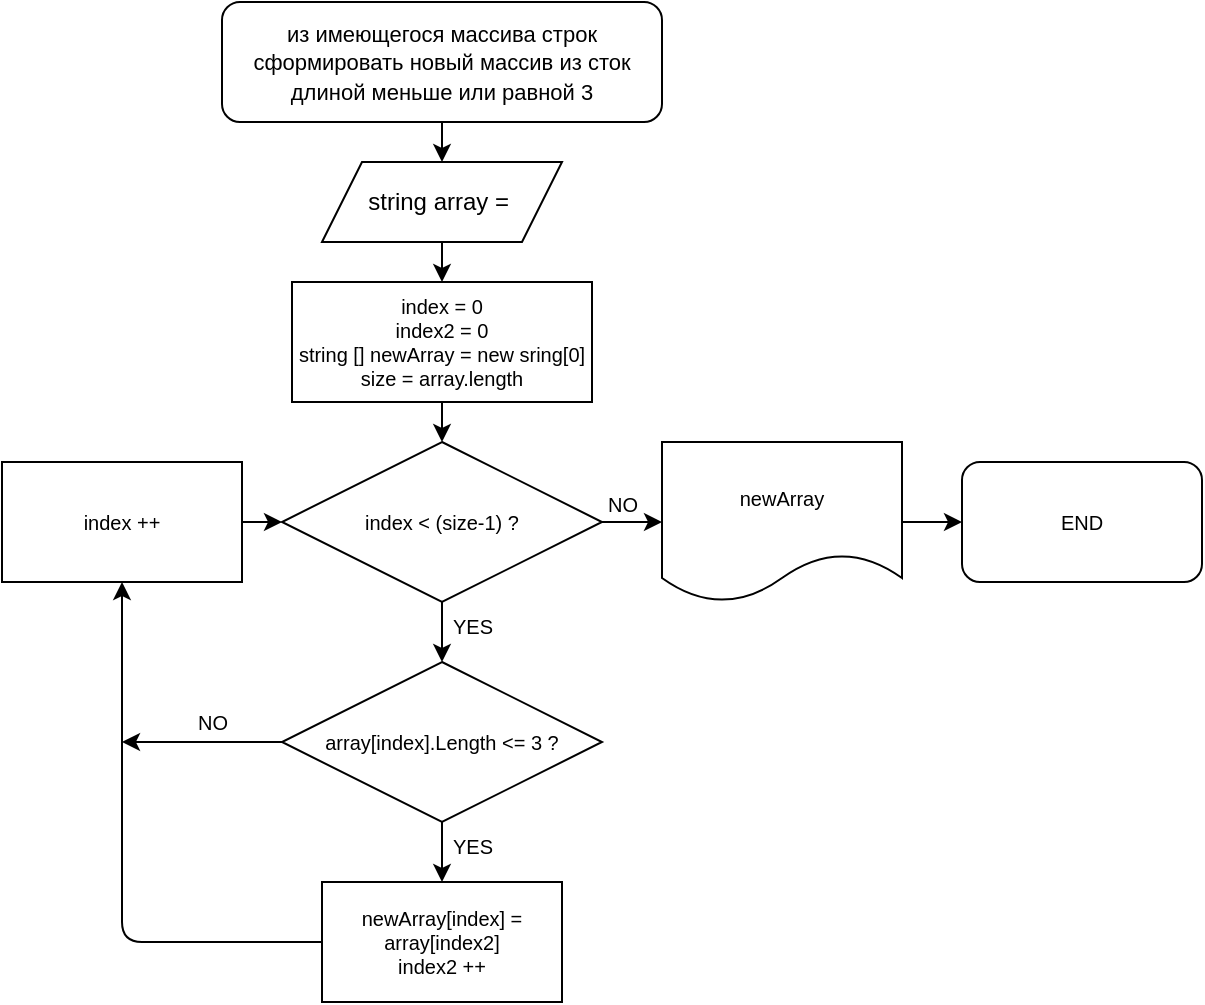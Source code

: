 <mxfile>
    <diagram id="y5qxzyQtIMNdIy70yzUR" name="Страница 1">
        <mxGraphModel dx="1467" dy="531" grid="1" gridSize="10" guides="1" tooltips="1" connect="1" arrows="1" fold="1" page="1" pageScale="1" pageWidth="827" pageHeight="1169" math="0" shadow="0">
            <root>
                <mxCell id="0"/>
                <mxCell id="1" parent="0"/>
                <mxCell id="2" value="&lt;font style=&quot;font-size: 11px&quot;&gt;из имеющегося массива строк сформировать новый массив из сток длиной меньше или равной 3&lt;/font&gt;" style="rounded=1;whiteSpace=wrap;html=1;" parent="1" vertex="1">
                    <mxGeometry x="205" y="133" width="220" height="60" as="geometry"/>
                </mxCell>
                <mxCell id="10" value="" style="edgeStyle=none;html=1;fontSize=10;exitX=0.5;exitY=1;exitDx=0;exitDy=0;" parent="1" source="4" target="5" edge="1">
                    <mxGeometry relative="1" as="geometry"/>
                </mxCell>
                <mxCell id="3" value="string array =&amp;nbsp;" style="shape=parallelogram;perimeter=parallelogramPerimeter;whiteSpace=wrap;html=1;fixedSize=1;" parent="1" vertex="1">
                    <mxGeometry x="255" y="213" width="120" height="40" as="geometry"/>
                </mxCell>
                <mxCell id="11" value="" style="edgeStyle=none;html=1;fontSize=10;entryX=0.5;entryY=0;entryDx=0;entryDy=0;exitX=0.5;exitY=1;exitDx=0;exitDy=0;" parent="1" source="3" target="4" edge="1">
                    <mxGeometry relative="1" as="geometry">
                        <mxPoint x="195" y="253" as="sourcePoint"/>
                    </mxGeometry>
                </mxCell>
                <mxCell id="4" value="&lt;font style=&quot;font-size: 10px&quot;&gt;index = 0&lt;br&gt;index2 = 0&lt;br&gt;string [] newArray = new sring[0]&lt;br&gt;size = array.length&lt;br&gt;&lt;/font&gt;" style="rounded=0;whiteSpace=wrap;html=1;fontSize=8;" parent="1" vertex="1">
                    <mxGeometry x="240" y="273" width="150" height="60" as="geometry"/>
                </mxCell>
                <mxCell id="5" value="index &amp;lt; (size-1) ?" style="rhombus;whiteSpace=wrap;html=1;fontSize=10;" parent="1" vertex="1">
                    <mxGeometry x="235" y="353" width="160" height="80" as="geometry"/>
                </mxCell>
                <mxCell id="6" value="index ++" style="rounded=0;whiteSpace=wrap;html=1;fontSize=10;" parent="1" vertex="1">
                    <mxGeometry x="95" y="363" width="120" height="60" as="geometry"/>
                </mxCell>
                <mxCell id="7" value="array[index].Length &amp;lt;= 3 ?" style="rhombus;whiteSpace=wrap;html=1;fontSize=10;" parent="1" vertex="1">
                    <mxGeometry x="235" y="463" width="160" height="80" as="geometry"/>
                </mxCell>
                <mxCell id="8" value="newArray[index] = array[index2]&lt;br&gt;index2 ++" style="rounded=0;whiteSpace=wrap;html=1;fontSize=10;" parent="1" vertex="1">
                    <mxGeometry x="255" y="573" width="120" height="60" as="geometry"/>
                </mxCell>
                <mxCell id="12" value="" style="edgeStyle=none;html=1;fontSize=10;entryX=0.5;entryY=0;entryDx=0;entryDy=0;exitX=0.5;exitY=1;exitDx=0;exitDy=0;" parent="1" source="5" target="7" edge="1">
                    <mxGeometry relative="1" as="geometry">
                        <mxPoint x="165" y="183" as="sourcePoint"/>
                        <mxPoint x="165" y="203" as="targetPoint"/>
                    </mxGeometry>
                </mxCell>
                <mxCell id="13" value="" style="edgeStyle=none;html=1;fontSize=10;entryX=0.5;entryY=0;entryDx=0;entryDy=0;exitX=0.5;exitY=1;exitDx=0;exitDy=0;" parent="1" source="2" target="3" edge="1">
                    <mxGeometry relative="1" as="geometry">
                        <mxPoint x="185" y="253" as="sourcePoint"/>
                        <mxPoint x="185" y="273" as="targetPoint"/>
                    </mxGeometry>
                </mxCell>
                <mxCell id="14" value="" style="edgeStyle=none;html=1;fontSize=10;entryX=0.5;entryY=0;entryDx=0;entryDy=0;exitX=0.5;exitY=1;exitDx=0;exitDy=0;" parent="1" source="7" target="8" edge="1">
                    <mxGeometry relative="1" as="geometry">
                        <mxPoint x="155" y="493" as="sourcePoint"/>
                        <mxPoint x="155" y="513" as="targetPoint"/>
                    </mxGeometry>
                </mxCell>
                <mxCell id="15" value="" style="edgeStyle=none;html=1;fontSize=10;entryX=0.5;entryY=1;entryDx=0;entryDy=0;exitX=0;exitY=0.5;exitDx=0;exitDy=0;" parent="1" source="8" edge="1">
                    <mxGeometry relative="1" as="geometry">
                        <mxPoint x="165" y="543" as="sourcePoint"/>
                        <mxPoint x="155" y="423" as="targetPoint"/>
                        <Array as="points">
                            <mxPoint x="155" y="603"/>
                        </Array>
                    </mxGeometry>
                </mxCell>
                <mxCell id="16" value="" style="edgeStyle=none;html=1;fontSize=10;entryX=0;entryY=0.5;entryDx=0;entryDy=0;exitX=1;exitY=0.5;exitDx=0;exitDy=0;" parent="1" target="5" edge="1">
                    <mxGeometry relative="1" as="geometry">
                        <mxPoint x="215" y="393" as="sourcePoint"/>
                        <mxPoint x="205" y="483" as="targetPoint"/>
                    </mxGeometry>
                </mxCell>
                <mxCell id="17" value="" style="edgeStyle=none;html=1;fontSize=10;exitX=0;exitY=0.5;exitDx=0;exitDy=0;" parent="1" source="7" edge="1">
                    <mxGeometry relative="1" as="geometry">
                        <mxPoint x="425" y="553" as="sourcePoint"/>
                        <mxPoint x="155" y="503" as="targetPoint"/>
                    </mxGeometry>
                </mxCell>
                <mxCell id="18" value="newArray" style="shape=document;whiteSpace=wrap;html=1;boundedLbl=1;fontSize=10;" parent="1" vertex="1">
                    <mxGeometry x="425" y="353" width="120" height="80" as="geometry"/>
                </mxCell>
                <mxCell id="19" value="" style="edgeStyle=none;html=1;fontSize=10;entryX=0;entryY=0.5;entryDx=0;entryDy=0;exitX=1;exitY=0.5;exitDx=0;exitDy=0;" parent="1" source="5" target="18" edge="1">
                    <mxGeometry relative="1" as="geometry">
                        <mxPoint x="445" y="513" as="sourcePoint"/>
                        <mxPoint x="445" y="533" as="targetPoint"/>
                    </mxGeometry>
                </mxCell>
                <mxCell id="20" value="END" style="rounded=1;whiteSpace=wrap;html=1;fontSize=10;" parent="1" vertex="1">
                    <mxGeometry x="575" y="363" width="120" height="60" as="geometry"/>
                </mxCell>
                <mxCell id="21" value="" style="edgeStyle=none;html=1;fontSize=10;entryX=0;entryY=0.5;entryDx=0;entryDy=0;exitX=1;exitY=0.5;exitDx=0;exitDy=0;" parent="1" source="18" target="20" edge="1">
                    <mxGeometry relative="1" as="geometry">
                        <mxPoint x="525" y="523" as="sourcePoint"/>
                        <mxPoint x="525" y="543" as="targetPoint"/>
                    </mxGeometry>
                </mxCell>
                <mxCell id="22" value="NO" style="text;html=1;align=center;verticalAlign=middle;resizable=0;points=[];autosize=1;strokeColor=none;fillColor=none;fontSize=10;" parent="1" vertex="1">
                    <mxGeometry x="390" y="374" width="30" height="20" as="geometry"/>
                </mxCell>
                <mxCell id="23" value="YES" style="text;html=1;align=center;verticalAlign=middle;resizable=0;points=[];autosize=1;strokeColor=none;fillColor=none;fontSize=10;" parent="1" vertex="1">
                    <mxGeometry x="310" y="435" width="40" height="20" as="geometry"/>
                </mxCell>
                <mxCell id="24" value="YES" style="text;html=1;align=center;verticalAlign=middle;resizable=0;points=[];autosize=1;strokeColor=none;fillColor=none;fontSize=10;" parent="1" vertex="1">
                    <mxGeometry x="310" y="545" width="40" height="20" as="geometry"/>
                </mxCell>
                <mxCell id="25" value="NO" style="text;html=1;align=center;verticalAlign=middle;resizable=0;points=[];autosize=1;strokeColor=none;fillColor=none;fontSize=10;" parent="1" vertex="1">
                    <mxGeometry x="185" y="483" width="30" height="20" as="geometry"/>
                </mxCell>
            </root>
        </mxGraphModel>
    </diagram>
</mxfile>